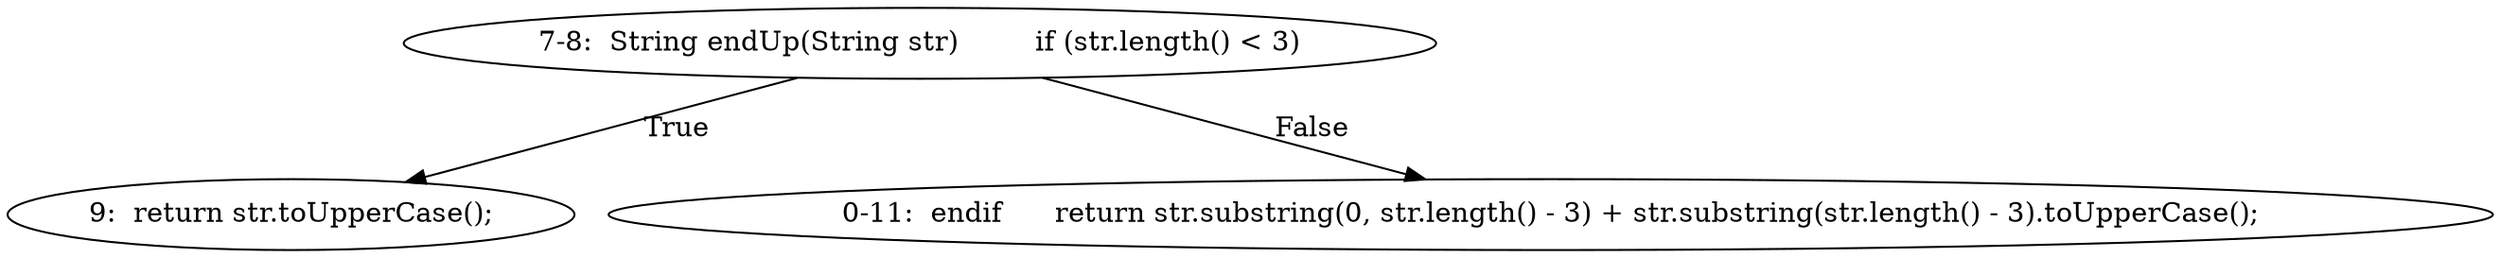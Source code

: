 digraph result_test { 
// graph-vertices
  a1  [label="7-8:  String endUp(String str)	if (str.length() < 3)"]; 
  2  [label="9:  return str.toUpperCase();"]; 
  a2  [label="0-11:  endif	return str.substring(0, str.length() - 3) + str.substring(str.length() - 3).toUpperCase();"]; 
// graph-edges
  a1 -> 2  [label="True"]; 
  a1 -> a2  [label="False"]; 
}

